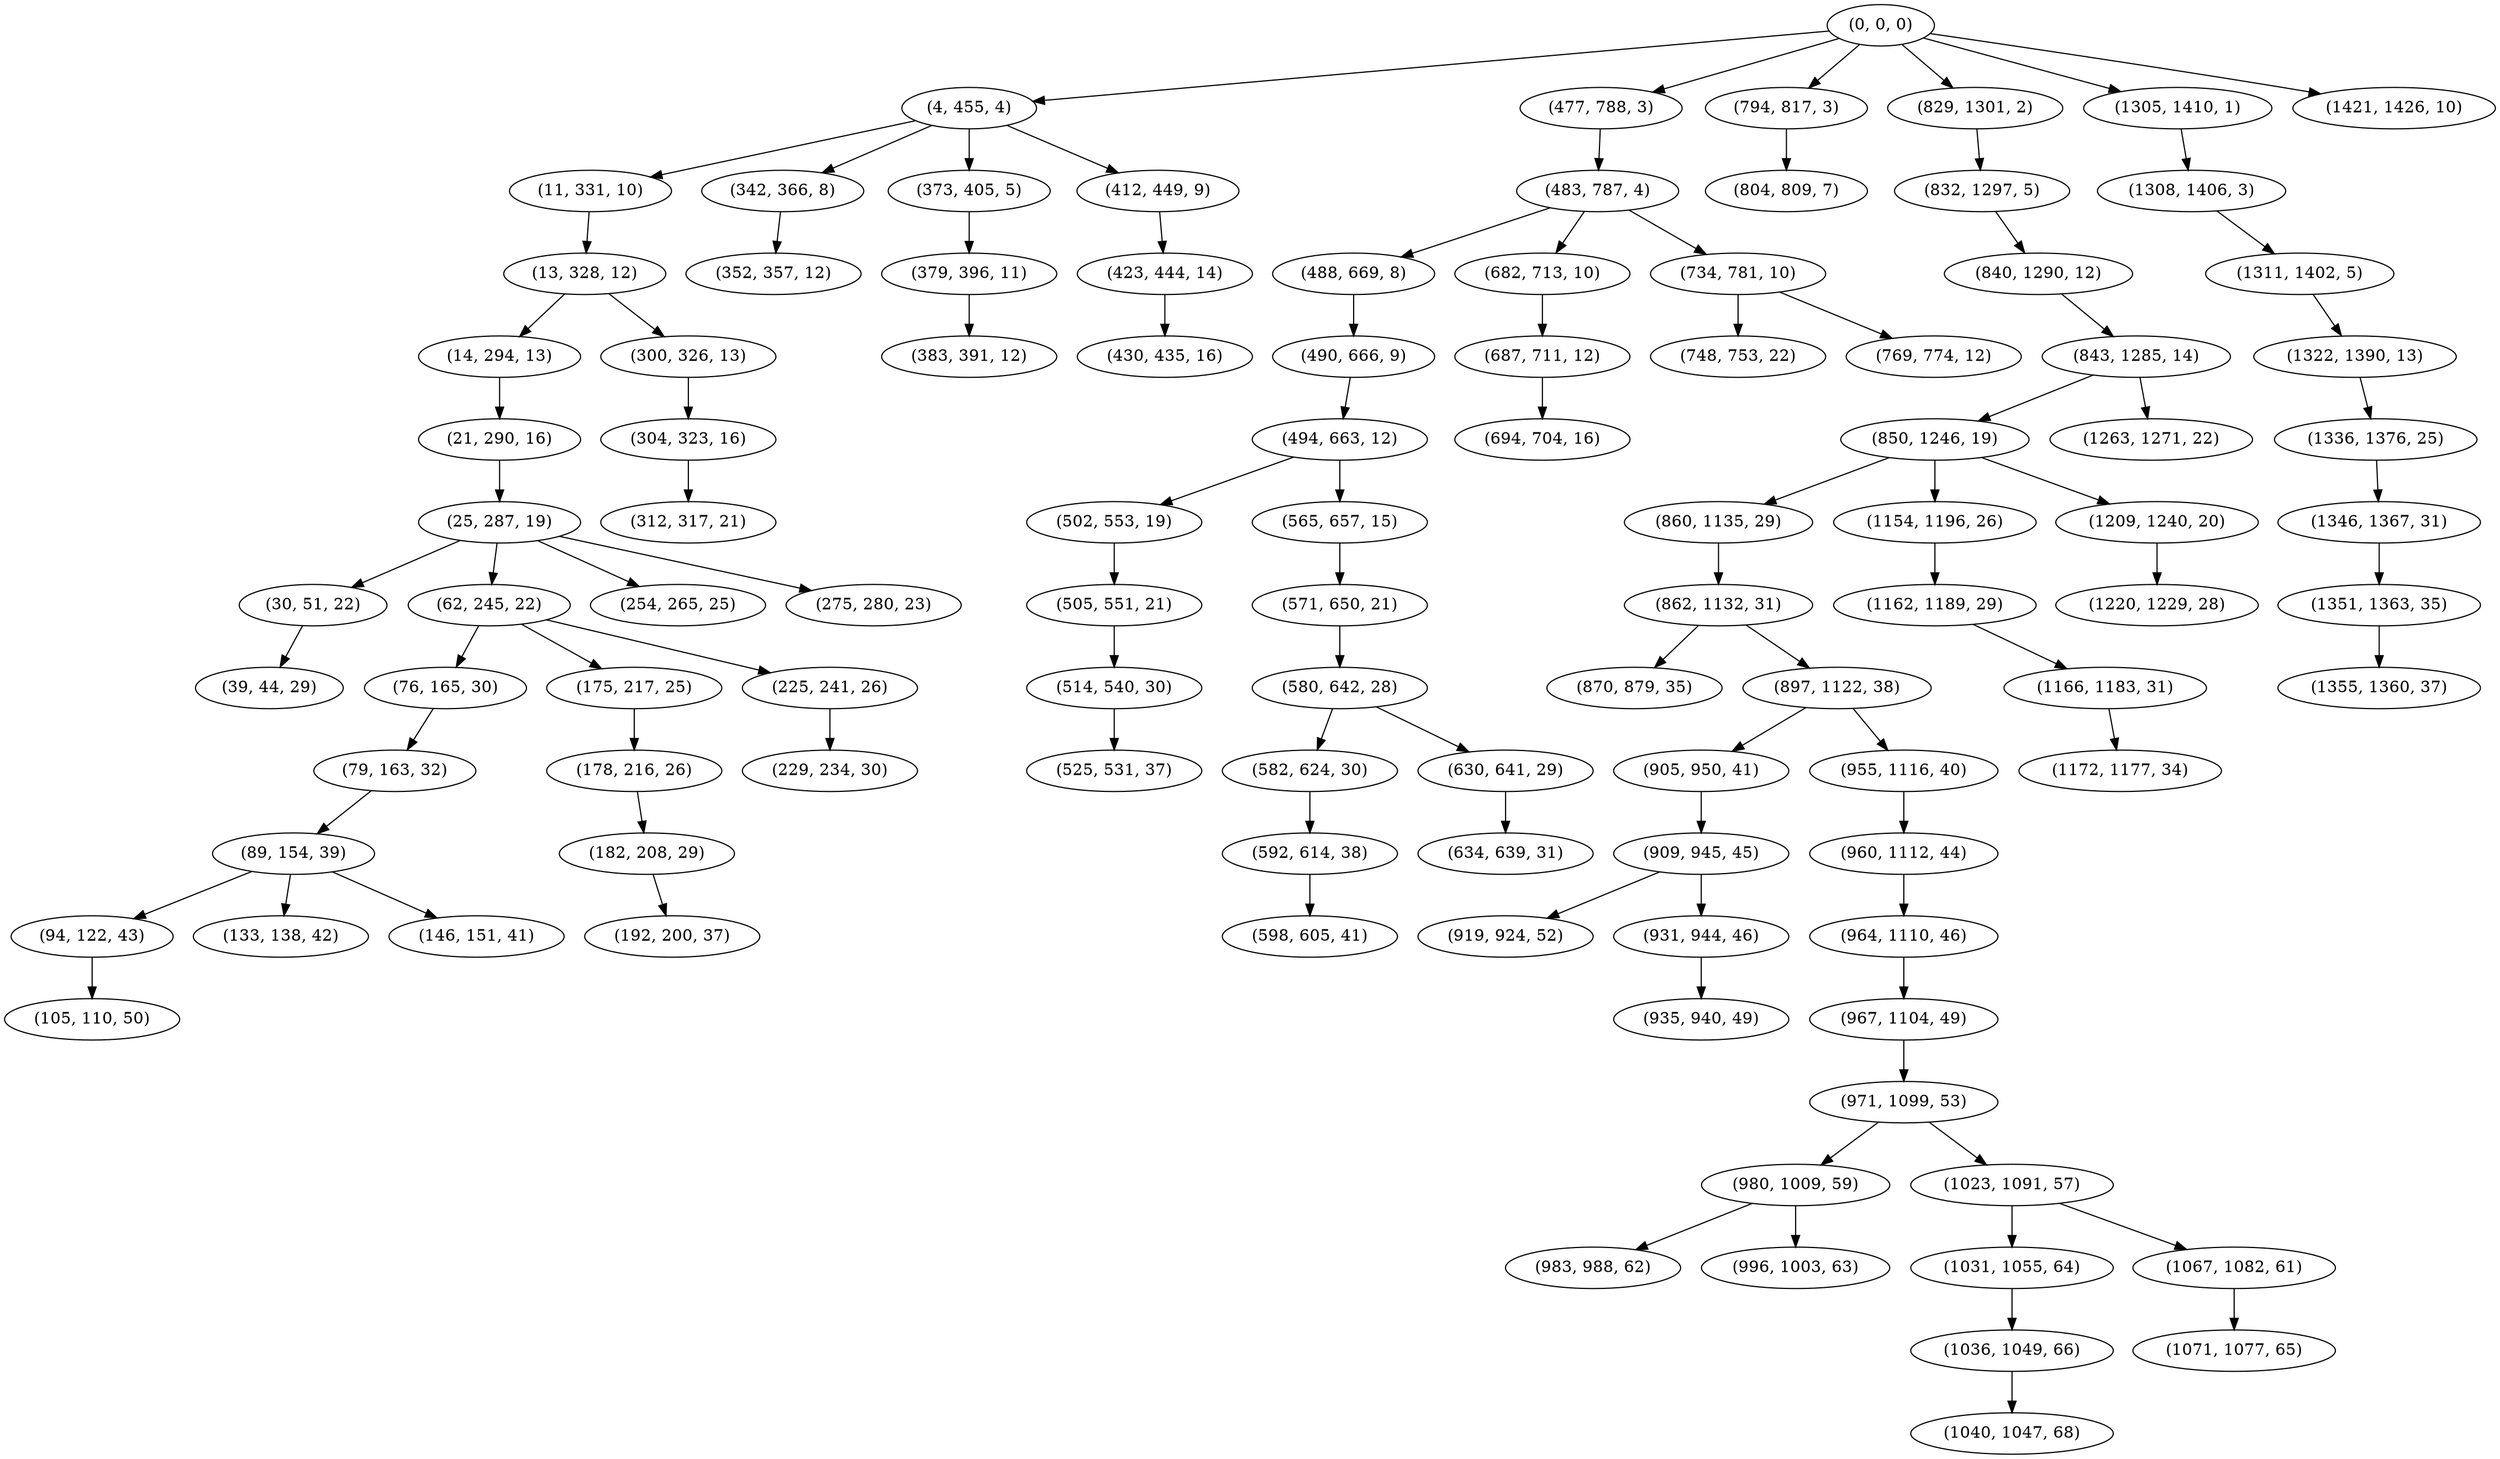 digraph tree {
    "(0, 0, 0)";
    "(4, 455, 4)";
    "(11, 331, 10)";
    "(13, 328, 12)";
    "(14, 294, 13)";
    "(21, 290, 16)";
    "(25, 287, 19)";
    "(30, 51, 22)";
    "(39, 44, 29)";
    "(62, 245, 22)";
    "(76, 165, 30)";
    "(79, 163, 32)";
    "(89, 154, 39)";
    "(94, 122, 43)";
    "(105, 110, 50)";
    "(133, 138, 42)";
    "(146, 151, 41)";
    "(175, 217, 25)";
    "(178, 216, 26)";
    "(182, 208, 29)";
    "(192, 200, 37)";
    "(225, 241, 26)";
    "(229, 234, 30)";
    "(254, 265, 25)";
    "(275, 280, 23)";
    "(300, 326, 13)";
    "(304, 323, 16)";
    "(312, 317, 21)";
    "(342, 366, 8)";
    "(352, 357, 12)";
    "(373, 405, 5)";
    "(379, 396, 11)";
    "(383, 391, 12)";
    "(412, 449, 9)";
    "(423, 444, 14)";
    "(430, 435, 16)";
    "(477, 788, 3)";
    "(483, 787, 4)";
    "(488, 669, 8)";
    "(490, 666, 9)";
    "(494, 663, 12)";
    "(502, 553, 19)";
    "(505, 551, 21)";
    "(514, 540, 30)";
    "(525, 531, 37)";
    "(565, 657, 15)";
    "(571, 650, 21)";
    "(580, 642, 28)";
    "(582, 624, 30)";
    "(592, 614, 38)";
    "(598, 605, 41)";
    "(630, 641, 29)";
    "(634, 639, 31)";
    "(682, 713, 10)";
    "(687, 711, 12)";
    "(694, 704, 16)";
    "(734, 781, 10)";
    "(748, 753, 22)";
    "(769, 774, 12)";
    "(794, 817, 3)";
    "(804, 809, 7)";
    "(829, 1301, 2)";
    "(832, 1297, 5)";
    "(840, 1290, 12)";
    "(843, 1285, 14)";
    "(850, 1246, 19)";
    "(860, 1135, 29)";
    "(862, 1132, 31)";
    "(870, 879, 35)";
    "(897, 1122, 38)";
    "(905, 950, 41)";
    "(909, 945, 45)";
    "(919, 924, 52)";
    "(931, 944, 46)";
    "(935, 940, 49)";
    "(955, 1116, 40)";
    "(960, 1112, 44)";
    "(964, 1110, 46)";
    "(967, 1104, 49)";
    "(971, 1099, 53)";
    "(980, 1009, 59)";
    "(983, 988, 62)";
    "(996, 1003, 63)";
    "(1023, 1091, 57)";
    "(1031, 1055, 64)";
    "(1036, 1049, 66)";
    "(1040, 1047, 68)";
    "(1067, 1082, 61)";
    "(1071, 1077, 65)";
    "(1154, 1196, 26)";
    "(1162, 1189, 29)";
    "(1166, 1183, 31)";
    "(1172, 1177, 34)";
    "(1209, 1240, 20)";
    "(1220, 1229, 28)";
    "(1263, 1271, 22)";
    "(1305, 1410, 1)";
    "(1308, 1406, 3)";
    "(1311, 1402, 5)";
    "(1322, 1390, 13)";
    "(1336, 1376, 25)";
    "(1346, 1367, 31)";
    "(1351, 1363, 35)";
    "(1355, 1360, 37)";
    "(1421, 1426, 10)";
    "(0, 0, 0)" -> "(4, 455, 4)";
    "(0, 0, 0)" -> "(477, 788, 3)";
    "(0, 0, 0)" -> "(794, 817, 3)";
    "(0, 0, 0)" -> "(829, 1301, 2)";
    "(0, 0, 0)" -> "(1305, 1410, 1)";
    "(0, 0, 0)" -> "(1421, 1426, 10)";
    "(4, 455, 4)" -> "(11, 331, 10)";
    "(4, 455, 4)" -> "(342, 366, 8)";
    "(4, 455, 4)" -> "(373, 405, 5)";
    "(4, 455, 4)" -> "(412, 449, 9)";
    "(11, 331, 10)" -> "(13, 328, 12)";
    "(13, 328, 12)" -> "(14, 294, 13)";
    "(13, 328, 12)" -> "(300, 326, 13)";
    "(14, 294, 13)" -> "(21, 290, 16)";
    "(21, 290, 16)" -> "(25, 287, 19)";
    "(25, 287, 19)" -> "(30, 51, 22)";
    "(25, 287, 19)" -> "(62, 245, 22)";
    "(25, 287, 19)" -> "(254, 265, 25)";
    "(25, 287, 19)" -> "(275, 280, 23)";
    "(30, 51, 22)" -> "(39, 44, 29)";
    "(62, 245, 22)" -> "(76, 165, 30)";
    "(62, 245, 22)" -> "(175, 217, 25)";
    "(62, 245, 22)" -> "(225, 241, 26)";
    "(76, 165, 30)" -> "(79, 163, 32)";
    "(79, 163, 32)" -> "(89, 154, 39)";
    "(89, 154, 39)" -> "(94, 122, 43)";
    "(89, 154, 39)" -> "(133, 138, 42)";
    "(89, 154, 39)" -> "(146, 151, 41)";
    "(94, 122, 43)" -> "(105, 110, 50)";
    "(175, 217, 25)" -> "(178, 216, 26)";
    "(178, 216, 26)" -> "(182, 208, 29)";
    "(182, 208, 29)" -> "(192, 200, 37)";
    "(225, 241, 26)" -> "(229, 234, 30)";
    "(300, 326, 13)" -> "(304, 323, 16)";
    "(304, 323, 16)" -> "(312, 317, 21)";
    "(342, 366, 8)" -> "(352, 357, 12)";
    "(373, 405, 5)" -> "(379, 396, 11)";
    "(379, 396, 11)" -> "(383, 391, 12)";
    "(412, 449, 9)" -> "(423, 444, 14)";
    "(423, 444, 14)" -> "(430, 435, 16)";
    "(477, 788, 3)" -> "(483, 787, 4)";
    "(483, 787, 4)" -> "(488, 669, 8)";
    "(483, 787, 4)" -> "(682, 713, 10)";
    "(483, 787, 4)" -> "(734, 781, 10)";
    "(488, 669, 8)" -> "(490, 666, 9)";
    "(490, 666, 9)" -> "(494, 663, 12)";
    "(494, 663, 12)" -> "(502, 553, 19)";
    "(494, 663, 12)" -> "(565, 657, 15)";
    "(502, 553, 19)" -> "(505, 551, 21)";
    "(505, 551, 21)" -> "(514, 540, 30)";
    "(514, 540, 30)" -> "(525, 531, 37)";
    "(565, 657, 15)" -> "(571, 650, 21)";
    "(571, 650, 21)" -> "(580, 642, 28)";
    "(580, 642, 28)" -> "(582, 624, 30)";
    "(580, 642, 28)" -> "(630, 641, 29)";
    "(582, 624, 30)" -> "(592, 614, 38)";
    "(592, 614, 38)" -> "(598, 605, 41)";
    "(630, 641, 29)" -> "(634, 639, 31)";
    "(682, 713, 10)" -> "(687, 711, 12)";
    "(687, 711, 12)" -> "(694, 704, 16)";
    "(734, 781, 10)" -> "(748, 753, 22)";
    "(734, 781, 10)" -> "(769, 774, 12)";
    "(794, 817, 3)" -> "(804, 809, 7)";
    "(829, 1301, 2)" -> "(832, 1297, 5)";
    "(832, 1297, 5)" -> "(840, 1290, 12)";
    "(840, 1290, 12)" -> "(843, 1285, 14)";
    "(843, 1285, 14)" -> "(850, 1246, 19)";
    "(843, 1285, 14)" -> "(1263, 1271, 22)";
    "(850, 1246, 19)" -> "(860, 1135, 29)";
    "(850, 1246, 19)" -> "(1154, 1196, 26)";
    "(850, 1246, 19)" -> "(1209, 1240, 20)";
    "(860, 1135, 29)" -> "(862, 1132, 31)";
    "(862, 1132, 31)" -> "(870, 879, 35)";
    "(862, 1132, 31)" -> "(897, 1122, 38)";
    "(897, 1122, 38)" -> "(905, 950, 41)";
    "(897, 1122, 38)" -> "(955, 1116, 40)";
    "(905, 950, 41)" -> "(909, 945, 45)";
    "(909, 945, 45)" -> "(919, 924, 52)";
    "(909, 945, 45)" -> "(931, 944, 46)";
    "(931, 944, 46)" -> "(935, 940, 49)";
    "(955, 1116, 40)" -> "(960, 1112, 44)";
    "(960, 1112, 44)" -> "(964, 1110, 46)";
    "(964, 1110, 46)" -> "(967, 1104, 49)";
    "(967, 1104, 49)" -> "(971, 1099, 53)";
    "(971, 1099, 53)" -> "(980, 1009, 59)";
    "(971, 1099, 53)" -> "(1023, 1091, 57)";
    "(980, 1009, 59)" -> "(983, 988, 62)";
    "(980, 1009, 59)" -> "(996, 1003, 63)";
    "(1023, 1091, 57)" -> "(1031, 1055, 64)";
    "(1023, 1091, 57)" -> "(1067, 1082, 61)";
    "(1031, 1055, 64)" -> "(1036, 1049, 66)";
    "(1036, 1049, 66)" -> "(1040, 1047, 68)";
    "(1067, 1082, 61)" -> "(1071, 1077, 65)";
    "(1154, 1196, 26)" -> "(1162, 1189, 29)";
    "(1162, 1189, 29)" -> "(1166, 1183, 31)";
    "(1166, 1183, 31)" -> "(1172, 1177, 34)";
    "(1209, 1240, 20)" -> "(1220, 1229, 28)";
    "(1305, 1410, 1)" -> "(1308, 1406, 3)";
    "(1308, 1406, 3)" -> "(1311, 1402, 5)";
    "(1311, 1402, 5)" -> "(1322, 1390, 13)";
    "(1322, 1390, 13)" -> "(1336, 1376, 25)";
    "(1336, 1376, 25)" -> "(1346, 1367, 31)";
    "(1346, 1367, 31)" -> "(1351, 1363, 35)";
    "(1351, 1363, 35)" -> "(1355, 1360, 37)";
}
